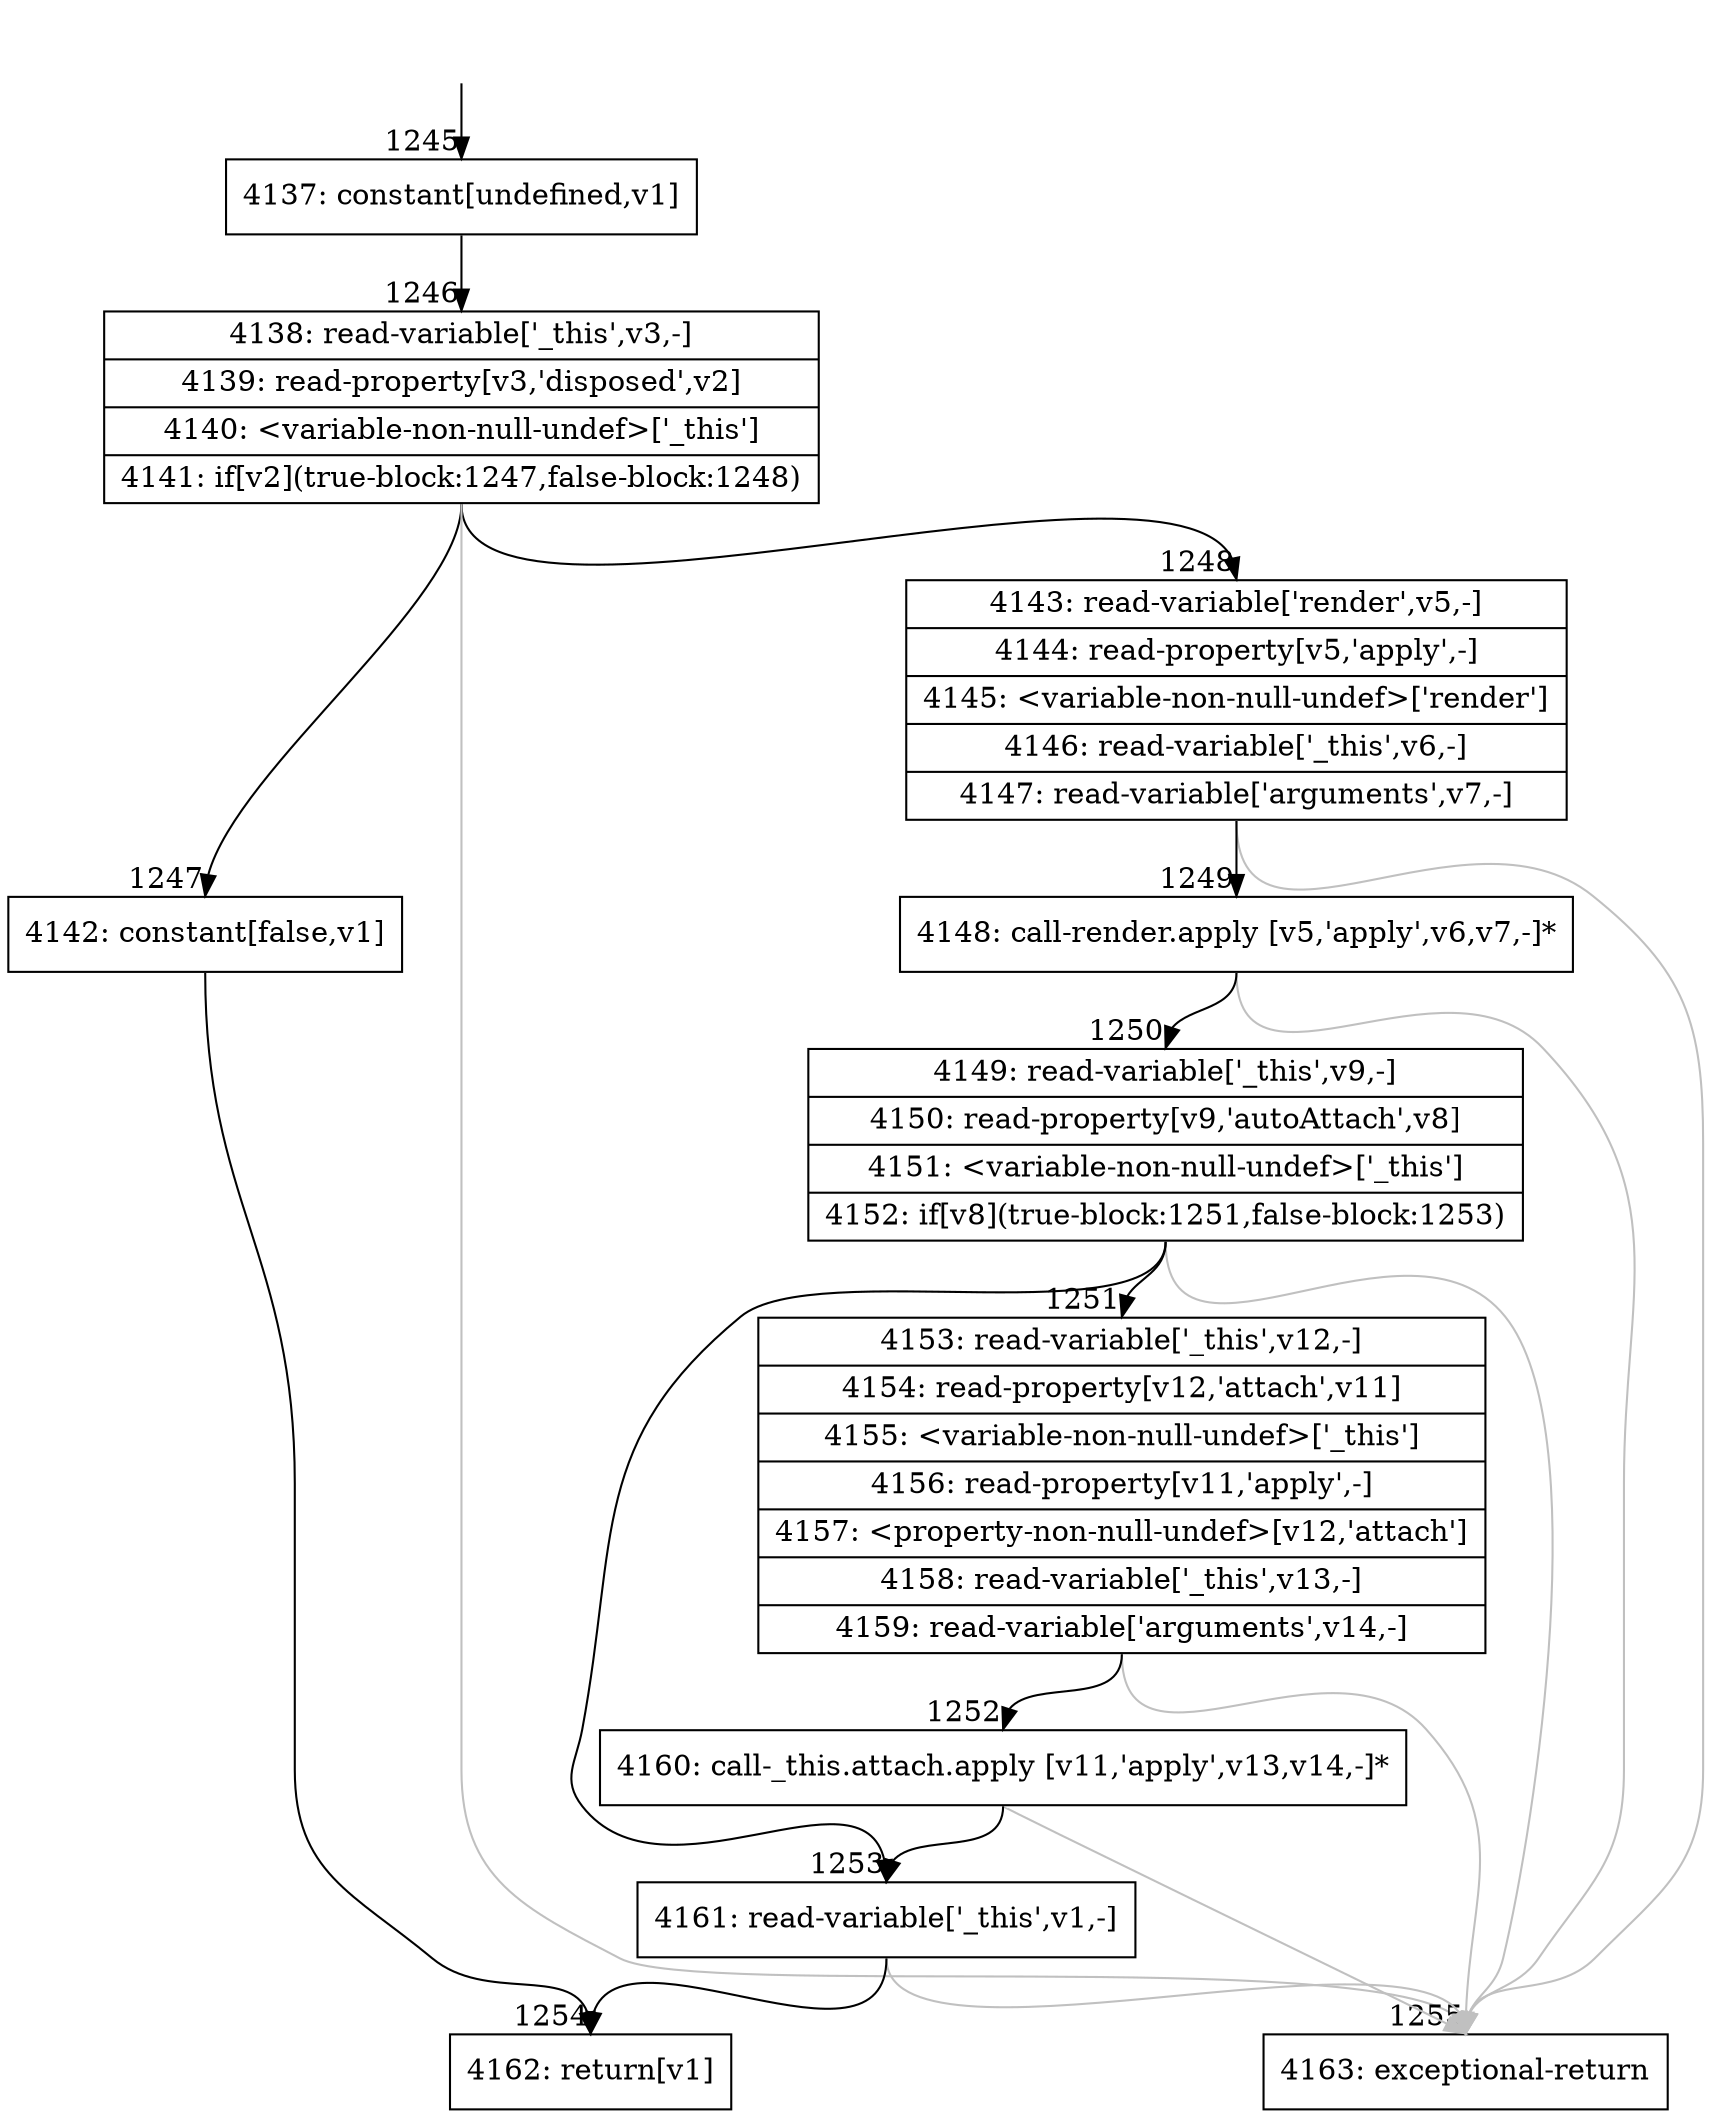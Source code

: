 digraph {
rankdir="TD"
BB_entry114[shape=none,label=""];
BB_entry114 -> BB1245 [tailport=s, headport=n, headlabel="    1245"]
BB1245 [shape=record label="{4137: constant[undefined,v1]}" ] 
BB1245 -> BB1246 [tailport=s, headport=n, headlabel="      1246"]
BB1246 [shape=record label="{4138: read-variable['_this',v3,-]|4139: read-property[v3,'disposed',v2]|4140: \<variable-non-null-undef\>['_this']|4141: if[v2](true-block:1247,false-block:1248)}" ] 
BB1246 -> BB1247 [tailport=s, headport=n, headlabel="      1247"]
BB1246 -> BB1248 [tailport=s, headport=n, headlabel="      1248"]
BB1246 -> BB1255 [tailport=s, headport=n, color=gray, headlabel="      1255"]
BB1247 [shape=record label="{4142: constant[false,v1]}" ] 
BB1247 -> BB1254 [tailport=s, headport=n, headlabel="      1254"]
BB1248 [shape=record label="{4143: read-variable['render',v5,-]|4144: read-property[v5,'apply',-]|4145: \<variable-non-null-undef\>['render']|4146: read-variable['_this',v6,-]|4147: read-variable['arguments',v7,-]}" ] 
BB1248 -> BB1249 [tailport=s, headport=n, headlabel="      1249"]
BB1248 -> BB1255 [tailport=s, headport=n, color=gray]
BB1249 [shape=record label="{4148: call-render.apply [v5,'apply',v6,v7,-]*}" ] 
BB1249 -> BB1250 [tailport=s, headport=n, headlabel="      1250"]
BB1249 -> BB1255 [tailport=s, headport=n, color=gray]
BB1250 [shape=record label="{4149: read-variable['_this',v9,-]|4150: read-property[v9,'autoAttach',v8]|4151: \<variable-non-null-undef\>['_this']|4152: if[v8](true-block:1251,false-block:1253)}" ] 
BB1250 -> BB1251 [tailport=s, headport=n, headlabel="      1251"]
BB1250 -> BB1253 [tailport=s, headport=n, headlabel="      1253"]
BB1250 -> BB1255 [tailport=s, headport=n, color=gray]
BB1251 [shape=record label="{4153: read-variable['_this',v12,-]|4154: read-property[v12,'attach',v11]|4155: \<variable-non-null-undef\>['_this']|4156: read-property[v11,'apply',-]|4157: \<property-non-null-undef\>[v12,'attach']|4158: read-variable['_this',v13,-]|4159: read-variable['arguments',v14,-]}" ] 
BB1251 -> BB1252 [tailport=s, headport=n, headlabel="      1252"]
BB1251 -> BB1255 [tailport=s, headport=n, color=gray]
BB1252 [shape=record label="{4160: call-_this.attach.apply [v11,'apply',v13,v14,-]*}" ] 
BB1252 -> BB1253 [tailport=s, headport=n]
BB1252 -> BB1255 [tailport=s, headport=n, color=gray]
BB1253 [shape=record label="{4161: read-variable['_this',v1,-]}" ] 
BB1253 -> BB1254 [tailport=s, headport=n]
BB1253 -> BB1255 [tailport=s, headport=n, color=gray]
BB1254 [shape=record label="{4162: return[v1]}" ] 
BB1255 [shape=record label="{4163: exceptional-return}" ] 
//#$~ 1170
}
